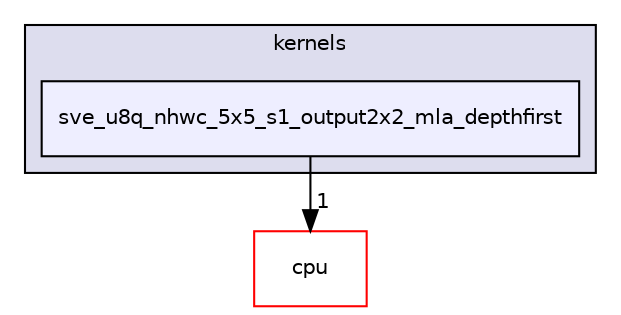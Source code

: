 digraph "src/core/NEON/kernels/arm_conv/depthwise/kernels/sve_u8q_nhwc_5x5_s1_output2x2_mla_depthfirst" {
  compound=true
  node [ fontsize="10", fontname="Helvetica"];
  edge [ labelfontsize="10", labelfontname="Helvetica"];
  subgraph clusterdir_032f7aa13c62ebf44c0c8538051c1ee7 {
    graph [ bgcolor="#ddddee", pencolor="black", label="kernels" fontname="Helvetica", fontsize="10", URL="dir_032f7aa13c62ebf44c0c8538051c1ee7.xhtml"]
  dir_0540b1fcfd8ef0f2dc1fe73f70f810e1 [shape=box, label="sve_u8q_nhwc_5x5_s1_output2x2_mla_depthfirst", style="filled", fillcolor="#eeeeff", pencolor="black", URL="dir_0540b1fcfd8ef0f2dc1fe73f70f810e1.xhtml"];
  }
  dir_2c61f424fd391396db977702a2beee9a [shape=box label="cpu" fillcolor="white" style="filled" color="red" URL="dir_2c61f424fd391396db977702a2beee9a.xhtml"];
  dir_0540b1fcfd8ef0f2dc1fe73f70f810e1->dir_2c61f424fd391396db977702a2beee9a [headlabel="1", labeldistance=1.5 headhref="dir_000171_000373.xhtml"];
}
